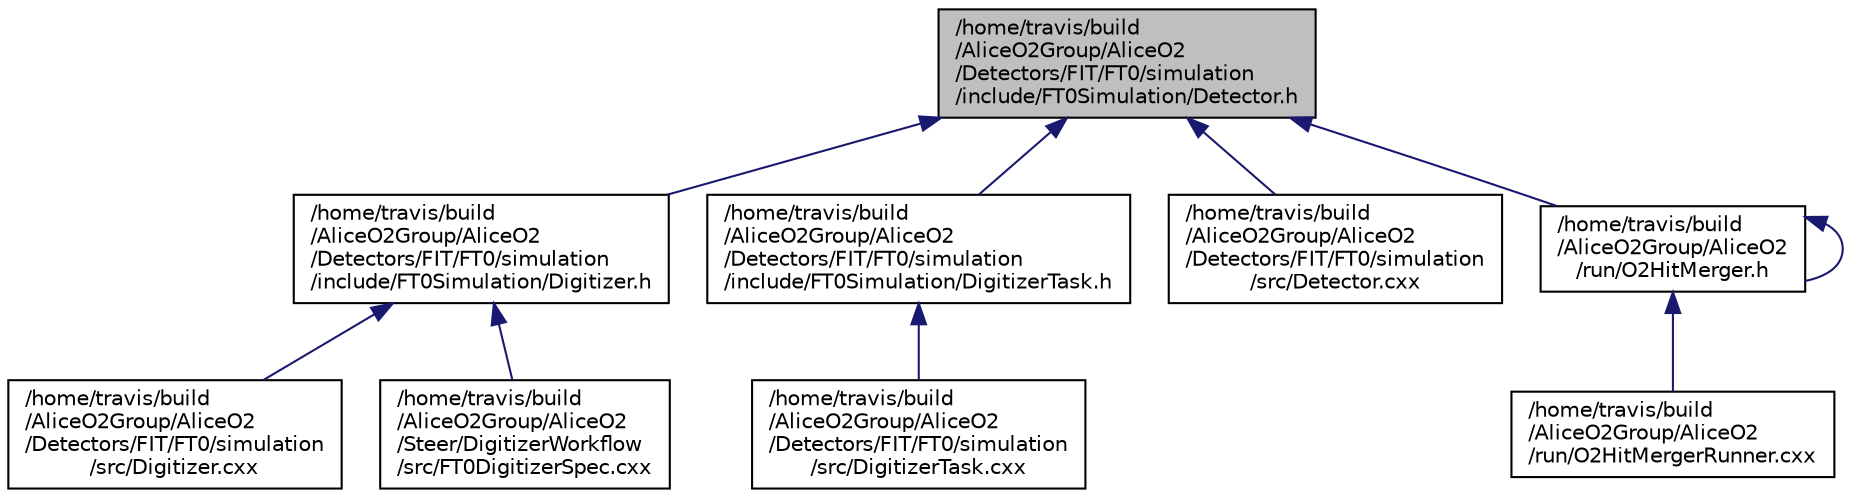 digraph "/home/travis/build/AliceO2Group/AliceO2/Detectors/FIT/FT0/simulation/include/FT0Simulation/Detector.h"
{
 // INTERACTIVE_SVG=YES
  bgcolor="transparent";
  edge [fontname="Helvetica",fontsize="10",labelfontname="Helvetica",labelfontsize="10"];
  node [fontname="Helvetica",fontsize="10",shape=record];
  Node81 [label="/home/travis/build\l/AliceO2Group/AliceO2\l/Detectors/FIT/FT0/simulation\l/include/FT0Simulation/Detector.h",height=0.2,width=0.4,color="black", fillcolor="grey75", style="filled", fontcolor="black"];
  Node81 -> Node82 [dir="back",color="midnightblue",fontsize="10",style="solid",fontname="Helvetica"];
  Node82 [label="/home/travis/build\l/AliceO2Group/AliceO2\l/Detectors/FIT/FT0/simulation\l/include/FT0Simulation/Digitizer.h",height=0.2,width=0.4,color="black",URL="$da/d10/FIT_2FT0_2simulation_2include_2FT0Simulation_2Digitizer_8h.html"];
  Node82 -> Node83 [dir="back",color="midnightblue",fontsize="10",style="solid",fontname="Helvetica"];
  Node83 [label="/home/travis/build\l/AliceO2Group/AliceO2\l/Detectors/FIT/FT0/simulation\l/src/Digitizer.cxx",height=0.2,width=0.4,color="black",URL="$de/dd9/FIT_2FT0_2simulation_2src_2Digitizer_8cxx.html"];
  Node82 -> Node84 [dir="back",color="midnightblue",fontsize="10",style="solid",fontname="Helvetica"];
  Node84 [label="/home/travis/build\l/AliceO2Group/AliceO2\l/Steer/DigitizerWorkflow\l/src/FT0DigitizerSpec.cxx",height=0.2,width=0.4,color="black",URL="$d4/dfd/FT0DigitizerSpec_8cxx.html"];
  Node81 -> Node85 [dir="back",color="midnightblue",fontsize="10",style="solid",fontname="Helvetica"];
  Node85 [label="/home/travis/build\l/AliceO2Group/AliceO2\l/Detectors/FIT/FT0/simulation\l/include/FT0Simulation/DigitizerTask.h",height=0.2,width=0.4,color="black",URL="$dd/d0b/FIT_2FT0_2simulation_2include_2FT0Simulation_2DigitizerTask_8h.html"];
  Node85 -> Node86 [dir="back",color="midnightblue",fontsize="10",style="solid",fontname="Helvetica"];
  Node86 [label="/home/travis/build\l/AliceO2Group/AliceO2\l/Detectors/FIT/FT0/simulation\l/src/DigitizerTask.cxx",height=0.2,width=0.4,color="black",URL="$d8/d59/FIT_2FT0_2simulation_2src_2DigitizerTask_8cxx.html"];
  Node81 -> Node87 [dir="back",color="midnightblue",fontsize="10",style="solid",fontname="Helvetica"];
  Node87 [label="/home/travis/build\l/AliceO2Group/AliceO2\l/Detectors/FIT/FT0/simulation\l/src/Detector.cxx",height=0.2,width=0.4,color="black",URL="$dc/d88/FIT_2FT0_2simulation_2src_2Detector_8cxx.html"];
  Node81 -> Node88 [dir="back",color="midnightblue",fontsize="10",style="solid",fontname="Helvetica"];
  Node88 [label="/home/travis/build\l/AliceO2Group/AliceO2\l/run/O2HitMerger.h",height=0.2,width=0.4,color="black",URL="$db/d50/O2HitMerger_8h.html"];
  Node88 -> Node88 [dir="back",color="midnightblue",fontsize="10",style="solid",fontname="Helvetica"];
  Node88 -> Node89 [dir="back",color="midnightblue",fontsize="10",style="solid",fontname="Helvetica"];
  Node89 [label="/home/travis/build\l/AliceO2Group/AliceO2\l/run/O2HitMergerRunner.cxx",height=0.2,width=0.4,color="black",URL="$d9/d16/O2HitMergerRunner_8cxx.html"];
}
